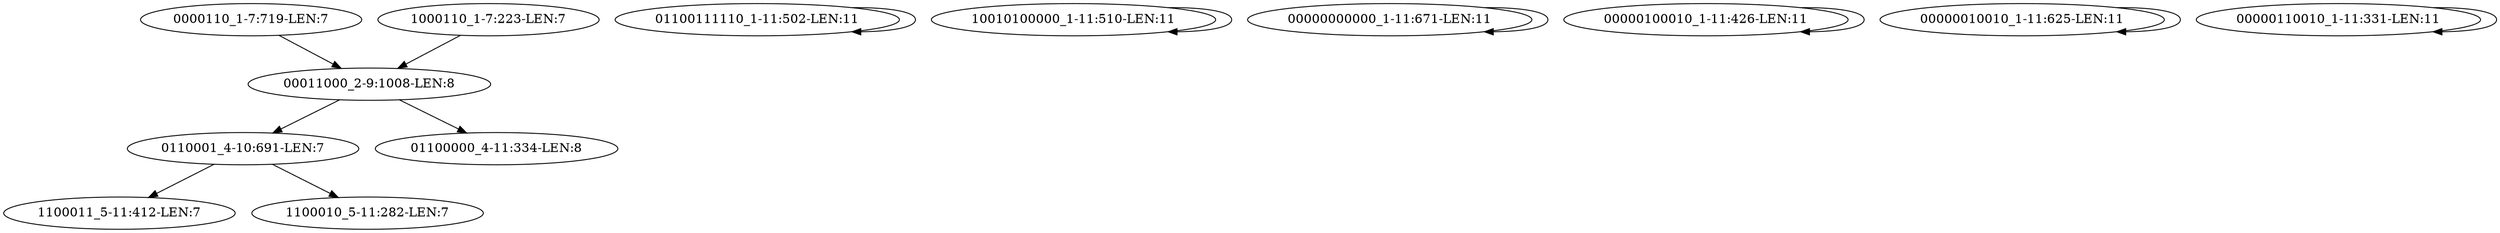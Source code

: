 digraph G {
    "0000110_1-7:719-LEN:7" -> "00011000_2-9:1008-LEN:8";
    "01100111110_1-11:502-LEN:11" -> "01100111110_1-11:502-LEN:11";
    "10010100000_1-11:510-LEN:11" -> "10010100000_1-11:510-LEN:11";
    "1000110_1-7:223-LEN:7" -> "00011000_2-9:1008-LEN:8";
    "00000000000_1-11:671-LEN:11" -> "00000000000_1-11:671-LEN:11";
    "00000100010_1-11:426-LEN:11" -> "00000100010_1-11:426-LEN:11";
    "00000010010_1-11:625-LEN:11" -> "00000010010_1-11:625-LEN:11";
    "0110001_4-10:691-LEN:7" -> "1100011_5-11:412-LEN:7";
    "0110001_4-10:691-LEN:7" -> "1100010_5-11:282-LEN:7";
    "00000110010_1-11:331-LEN:11" -> "00000110010_1-11:331-LEN:11";
    "00011000_2-9:1008-LEN:8" -> "01100000_4-11:334-LEN:8";
    "00011000_2-9:1008-LEN:8" -> "0110001_4-10:691-LEN:7";
}
